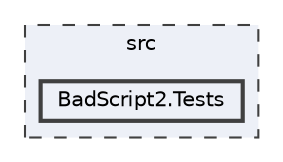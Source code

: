 digraph "src/BadScript2.Tests"
{
 // LATEX_PDF_SIZE
  bgcolor="transparent";
  edge [fontname=Helvetica,fontsize=10,labelfontname=Helvetica,labelfontsize=10];
  node [fontname=Helvetica,fontsize=10,shape=box,height=0.2,width=0.4];
  compound=true
  subgraph clusterdir_68267d1309a1af8e8297ef4c3efbcdba {
    graph [ bgcolor="#edf0f7", pencolor="grey25", label="src", fontname=Helvetica,fontsize=10 style="filled,dashed", URL="dir_68267d1309a1af8e8297ef4c3efbcdba.html",tooltip=""]
  dir_988c9fedabe4b93602c2be8d957cb6f3 [label="BadScript2.Tests", fillcolor="#edf0f7", color="grey25", style="filled,bold", URL="dir_988c9fedabe4b93602c2be8d957cb6f3.html",tooltip=""];
  }
}
